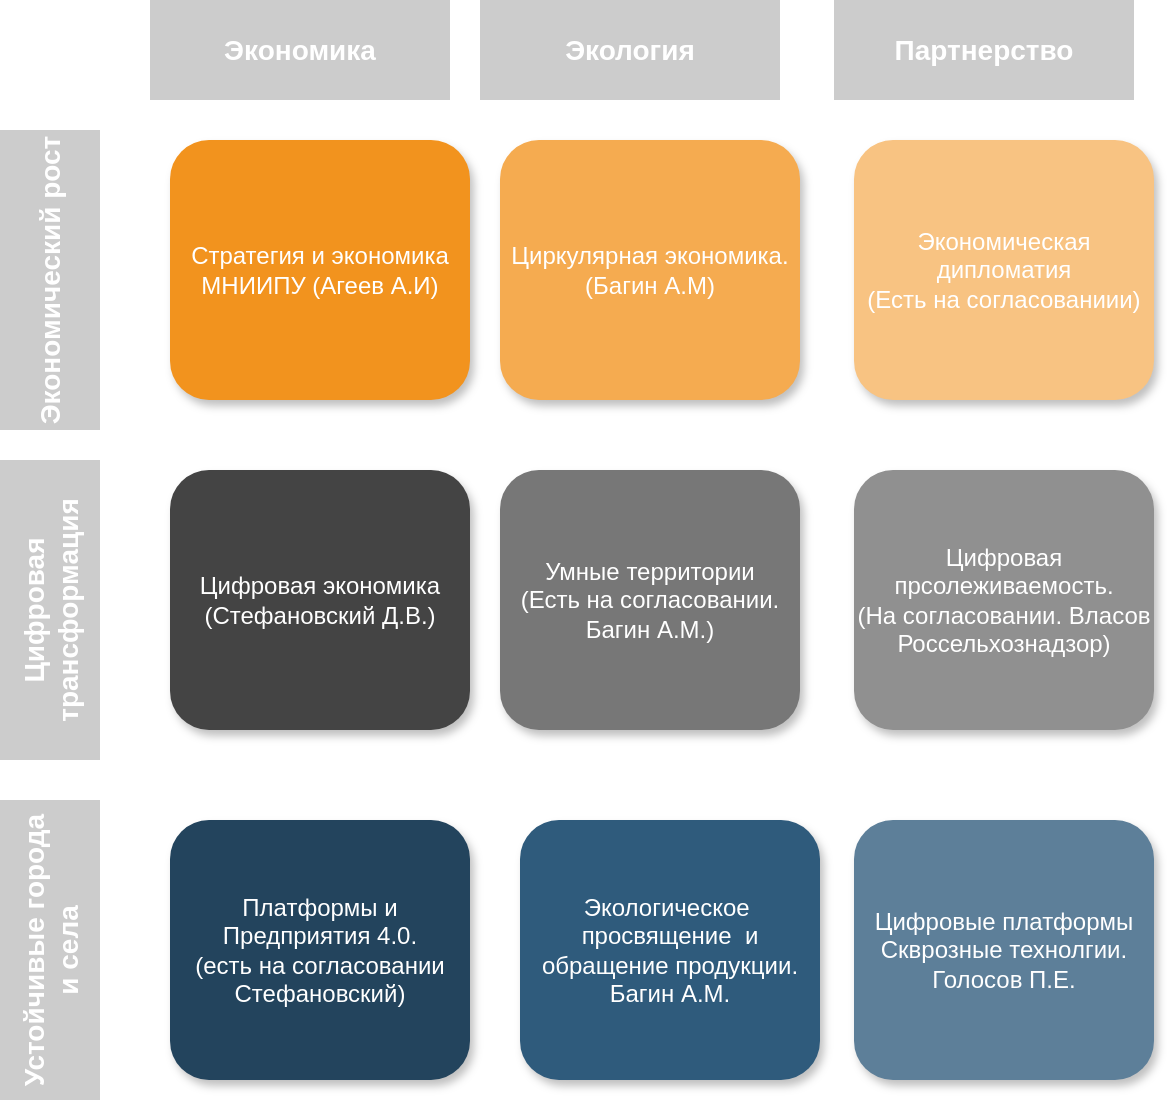 <mxfile version="10.8.4" type="github"><diagram id="4PoT-Glz_PWvMhhSyYVn" name="Страница 1"><mxGraphModel dx="1350" dy="769" grid="1" gridSize="10" guides="1" tooltips="1" connect="1" arrows="1" fold="1" page="1" pageScale="1" pageWidth="827" pageHeight="1169" math="0" shadow="0"><root><mxCell id="0"/><mxCell id="1" parent="0"/><mxCell id="GnjysbKgTWkJd_lGqYDl-1" value="&lt;div&gt;Стратегия и экономика&lt;br&gt;&lt;/div&gt;&lt;div&gt;МНИИПУ (Агеев А.И)&lt;br&gt;&lt;/div&gt;" style="html=1;fillColor=#F2931E;strokeColor=none;shadow=1;fontSize=12;fontColor=#FFFFFF;align=center;fontStyle=0;whiteSpace=wrap;rounded=1;" vertex="1" parent="1"><mxGeometry x="155" y="100" width="150" height="130" as="geometry"/></mxCell><mxCell id="GnjysbKgTWkJd_lGqYDl-2" value="&lt;div&gt;Циркулярная экономика.&lt;/div&gt;&lt;div&gt; (Багин А.М)&lt;/div&gt;" style="html=1;fillColor=#F5AB50;strokeColor=none;shadow=1;fontSize=12;fontColor=#FFFFFF;align=center;fontStyle=0;whiteSpace=wrap;rounded=1;" vertex="1" parent="1"><mxGeometry x="320" y="100" width="150" height="130" as="geometry"/></mxCell><mxCell id="GnjysbKgTWkJd_lGqYDl-3" value="&lt;div&gt;Экономическая дипломатия&lt;/div&gt;&lt;div&gt;(Есть на согласованиии)&lt;br&gt;&lt;/div&gt;" style="html=1;fillColor=#F8C382;strokeColor=none;shadow=1;fontSize=12;fontColor=#FFFFFF;align=center;fontStyle=0;whiteSpace=wrap;rounded=1;" vertex="1" parent="1"><mxGeometry x="497" y="100" width="150" height="130" as="geometry"/></mxCell><mxCell id="GnjysbKgTWkJd_lGqYDl-4" value="&lt;div&gt;Цифровая экономика&lt;/div&gt;&lt;div&gt;(Стефановский Д.В.)&lt;/div&gt;" style="html=1;fillColor=#444444;strokeColor=none;shadow=1;fontSize=12;fontColor=#FFFFFF;align=center;fontStyle=0;whiteSpace=wrap;rounded=1;" vertex="1" parent="1"><mxGeometry x="155" y="265" width="150" height="130" as="geometry"/></mxCell><mxCell id="GnjysbKgTWkJd_lGqYDl-5" value="&lt;div&gt;Умные территории&lt;/div&gt;&lt;div&gt;(Есть на согласовании. Багин А.М.)&lt;br&gt;&lt;/div&gt;" style="html=1;fillColor=#777777;strokeColor=none;shadow=1;fontSize=12;fontColor=#FFFFFF;align=center;fontStyle=0;whiteSpace=wrap;rounded=1;" vertex="1" parent="1"><mxGeometry x="320" y="265" width="150" height="130" as="geometry"/></mxCell><mxCell id="GnjysbKgTWkJd_lGqYDl-6" value="&lt;div&gt;Цифровая прсолеживаемость.&lt;/div&gt;&lt;div&gt;(На согласовании. Власов Россельхознадзор)&lt;/div&gt;" style="html=1;fillColor=#909090;strokeColor=none;shadow=1;fontSize=12;fontColor=#FFFFFF;align=center;fontStyle=0;whiteSpace=wrap;rounded=1;" vertex="1" parent="1"><mxGeometry x="497" y="265" width="150" height="130" as="geometry"/></mxCell><mxCell id="GnjysbKgTWkJd_lGqYDl-7" value="&lt;div&gt;Платформы и Предприятия 4.0.&lt;/div&gt;&lt;div&gt;(есть на согласовании Стефановский)&lt;br&gt;&lt;/div&gt;" style="html=1;fillColor=#23445D;strokeColor=none;shadow=1;fontSize=12;fontColor=#FFFFFF;align=center;fontStyle=0;whiteSpace=wrap;rounded=1;" vertex="1" parent="1"><mxGeometry x="155" y="440" width="150" height="130" as="geometry"/></mxCell><mxCell id="GnjysbKgTWkJd_lGqYDl-8" value="Экологическое&amp;nbsp; просвящение&amp;nbsp; и обращение продукции. Багин А.М." style="html=1;fillColor=#2F5B7C;strokeColor=none;shadow=1;fontSize=12;fontColor=#FFFFFF;align=center;fontStyle=0;whiteSpace=wrap;rounded=1;" vertex="1" parent="1"><mxGeometry x="330" y="440" width="150" height="130" as="geometry"/></mxCell><mxCell id="GnjysbKgTWkJd_lGqYDl-9" value="&lt;div&gt;Цифровые платформы Скврозные технолгии.&lt;/div&gt;&lt;div&gt;Голосов П.Е.&lt;br&gt;&lt;/div&gt;" style="html=1;fillColor=#5D7F99;strokeColor=none;shadow=1;fontSize=12;fontColor=#FFFFFF;align=center;fontStyle=0;whiteSpace=wrap;rounded=1;glass=0;comic=0;" vertex="1" parent="1"><mxGeometry x="497" y="440" width="150" height="130" as="geometry"/></mxCell><mxCell id="GnjysbKgTWkJd_lGqYDl-10" value="&lt;div&gt;Экономический рост&lt;/div&gt;" style="html=1;fillColor=#CCCCCC;strokeColor=none;shadow=0;fontSize=14;fontColor=#FFFFFF;align=center;fontStyle=1;whiteSpace=wrap;horizontal=0;rounded=0;" vertex="1" parent="1"><mxGeometry x="70" y="95" width="50" height="150" as="geometry"/></mxCell><mxCell id="GnjysbKgTWkJd_lGqYDl-11" value="Цифровая трансформация" style="html=1;fillColor=#CCCCCC;strokeColor=none;shadow=0;fontSize=14;fontColor=#FFFFFF;align=center;fontStyle=1;whiteSpace=wrap;horizontal=0;rounded=0;" vertex="1" parent="1"><mxGeometry x="70" y="260" width="50" height="150" as="geometry"/></mxCell><mxCell id="GnjysbKgTWkJd_lGqYDl-12" value="Устойчивые города и села" style="html=1;fillColor=#CCCCCC;strokeColor=none;shadow=0;fontSize=14;fontColor=#FFFFFF;align=center;fontStyle=1;whiteSpace=wrap;horizontal=0;rounded=0;" vertex="1" parent="1"><mxGeometry x="70" y="430" width="50" height="150" as="geometry"/></mxCell><mxCell id="GnjysbKgTWkJd_lGqYDl-13" value="Экономика" style="html=1;fillColor=#CCCCCC;strokeColor=none;shadow=0;fontSize=14;fontColor=#FFFFFF;align=center;fontStyle=1;whiteSpace=wrap;rounded=0;" vertex="1" parent="1"><mxGeometry x="145" y="30" width="150" height="50" as="geometry"/></mxCell><mxCell id="GnjysbKgTWkJd_lGqYDl-14" value="Экология" style="html=1;fillColor=#CCCCCC;strokeColor=none;shadow=0;fontSize=14;fontColor=#FFFFFF;align=center;fontStyle=1;whiteSpace=wrap;rounded=0;" vertex="1" parent="1"><mxGeometry x="310" y="30" width="150" height="50" as="geometry"/></mxCell><mxCell id="GnjysbKgTWkJd_lGqYDl-15" value="Партнерство" style="html=1;fillColor=#CCCCCC;strokeColor=none;shadow=0;fontSize=14;fontColor=#FFFFFF;align=center;fontStyle=1;whiteSpace=wrap;rounded=0;" vertex="1" parent="1"><mxGeometry x="487" y="30" width="150" height="50" as="geometry"/></mxCell></root></mxGraphModel></diagram></mxfile>